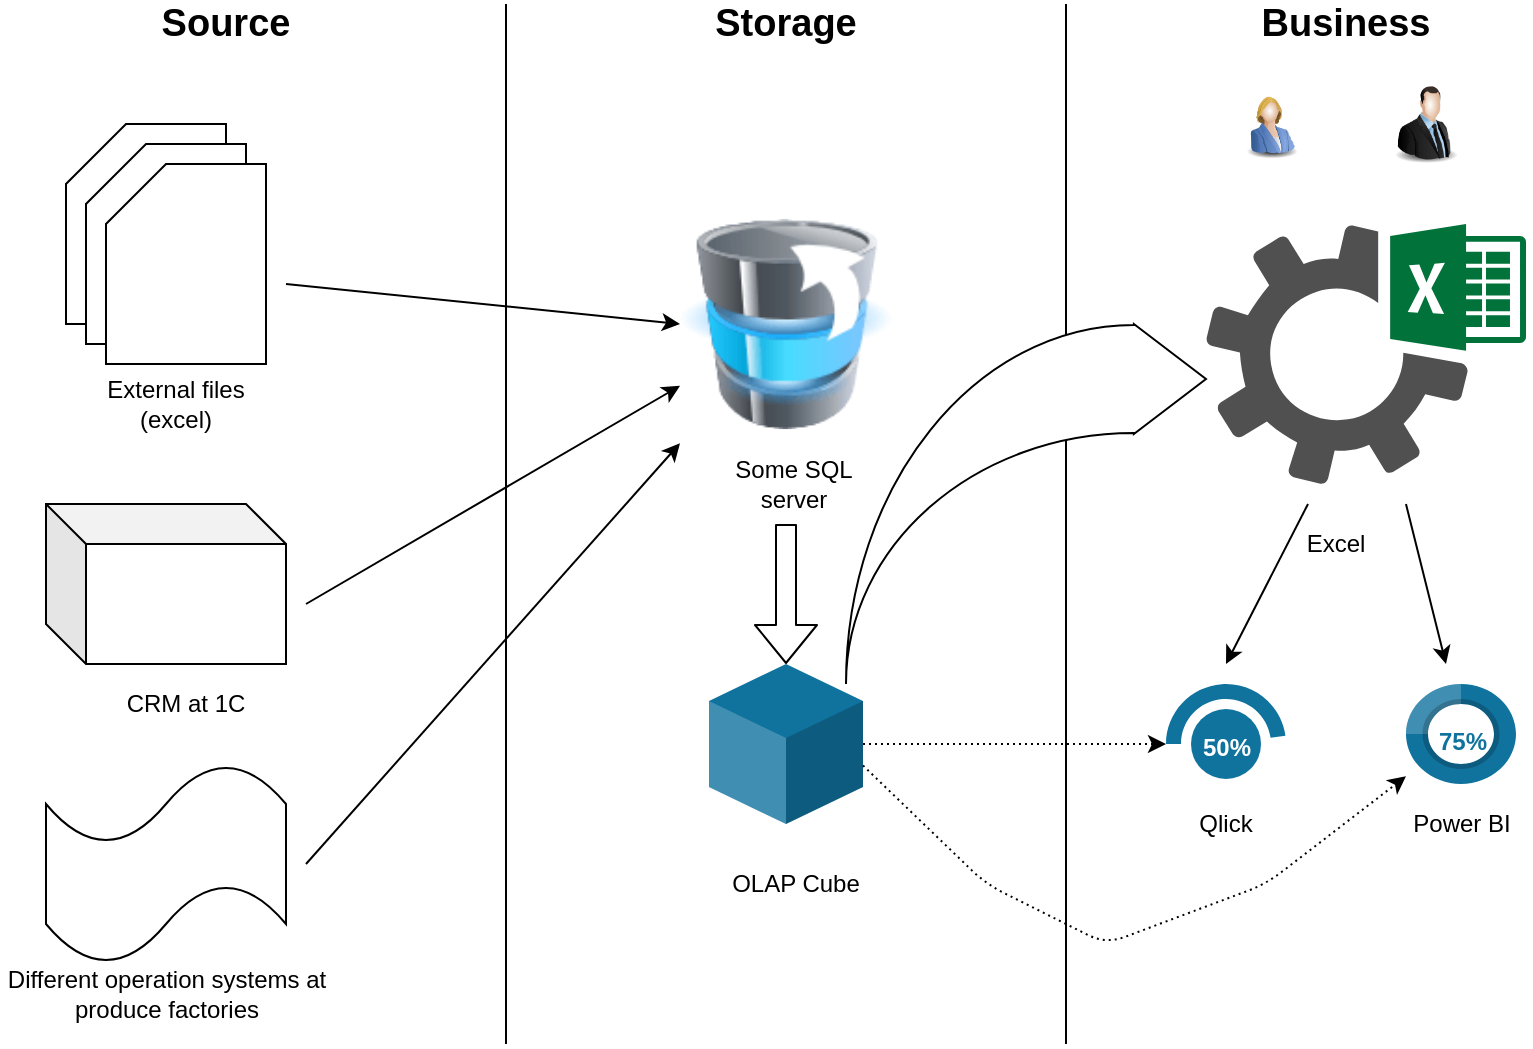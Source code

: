 <mxfile version="13.0.3" type="device"><diagram id="qLgPcgstFOX4bHSuLHmW" name="ver1"><mxGraphModel dx="1205" dy="696" grid="1" gridSize="10" guides="1" tooltips="1" connect="1" arrows="1" fold="1" page="1" pageScale="1" pageWidth="827" pageHeight="1169" math="0" shadow="0"><root><mxCell id="0"/><mxCell id="1" parent="0"/><mxCell id="WU0zYQMAotJec6LO6sY4-1" value="Source" style="text;html=1;strokeColor=none;fillColor=none;align=center;verticalAlign=middle;whiteSpace=wrap;rounded=0;fontSize=19;fontStyle=1" vertex="1" parent="1"><mxGeometry x="120" y="40" width="40" height="20" as="geometry"/></mxCell><mxCell id="WU0zYQMAotJec6LO6sY4-2" value="" style="endArrow=none;html=1;" edge="1" parent="1"><mxGeometry width="50" height="50" relative="1" as="geometry"><mxPoint x="280" y="560" as="sourcePoint"/><mxPoint x="280" y="40" as="targetPoint"/></mxGeometry></mxCell><mxCell id="WU0zYQMAotJec6LO6sY4-3" value="" style="endArrow=none;html=1;" edge="1" parent="1"><mxGeometry width="50" height="50" relative="1" as="geometry"><mxPoint x="560" y="560" as="sourcePoint"/><mxPoint x="560" y="40" as="targetPoint"/></mxGeometry></mxCell><mxCell id="WU0zYQMAotJec6LO6sY4-4" value="Storage" style="text;html=1;strokeColor=none;fillColor=none;align=center;verticalAlign=middle;whiteSpace=wrap;rounded=0;fontSize=19;fontStyle=1" vertex="1" parent="1"><mxGeometry x="400" y="40" width="40" height="20" as="geometry"/></mxCell><mxCell id="WU0zYQMAotJec6LO6sY4-5" value="Business" style="text;html=1;strokeColor=none;fillColor=none;align=center;verticalAlign=middle;whiteSpace=wrap;rounded=0;fontSize=19;fontStyle=1" vertex="1" parent="1"><mxGeometry x="680" y="40" width="40" height="20" as="geometry"/></mxCell><mxCell id="WU0zYQMAotJec6LO6sY4-9" value="" style="shape=card;whiteSpace=wrap;html=1;" vertex="1" parent="1"><mxGeometry x="60" y="100" width="80" height="100" as="geometry"/></mxCell><mxCell id="WU0zYQMAotJec6LO6sY4-10" value="" style="shape=card;whiteSpace=wrap;html=1;" vertex="1" parent="1"><mxGeometry x="70" y="110" width="80" height="100" as="geometry"/></mxCell><mxCell id="WU0zYQMAotJec6LO6sY4-11" value="" style="shape=card;whiteSpace=wrap;html=1;" vertex="1" parent="1"><mxGeometry x="80" y="120" width="80" height="100" as="geometry"/></mxCell><mxCell id="WU0zYQMAotJec6LO6sY4-12" value="External files (excel)" style="text;html=1;strokeColor=none;fillColor=none;align=center;verticalAlign=middle;whiteSpace=wrap;rounded=0;" vertex="1" parent="1"><mxGeometry x="70" y="230" width="90" height="20" as="geometry"/></mxCell><mxCell id="WU0zYQMAotJec6LO6sY4-14" value="" style="shape=cube;whiteSpace=wrap;html=1;boundedLbl=1;backgroundOutline=1;darkOpacity=0.05;darkOpacity2=0.1;" vertex="1" parent="1"><mxGeometry x="50" y="290" width="120" height="80" as="geometry"/></mxCell><mxCell id="WU0zYQMAotJec6LO6sY4-15" value="CRM at 1C" style="text;html=1;strokeColor=none;fillColor=none;align=center;verticalAlign=middle;whiteSpace=wrap;rounded=0;" vertex="1" parent="1"><mxGeometry x="75" y="380" width="90" height="20" as="geometry"/></mxCell><mxCell id="WU0zYQMAotJec6LO6sY4-16" value="Some SQL server" style="text;html=1;strokeColor=none;fillColor=none;align=center;verticalAlign=middle;whiteSpace=wrap;rounded=0;" vertex="1" parent="1"><mxGeometry x="388.5" y="270" width="70" height="20" as="geometry"/></mxCell><mxCell id="WU0zYQMAotJec6LO6sY4-17" value="" style="shape=tape;whiteSpace=wrap;html=1;" vertex="1" parent="1"><mxGeometry x="50" y="420" width="120" height="100" as="geometry"/></mxCell><mxCell id="WU0zYQMAotJec6LO6sY4-18" value="Different operation systems at produce factories" style="text;html=1;strokeColor=none;fillColor=none;align=center;verticalAlign=middle;whiteSpace=wrap;rounded=0;" vertex="1" parent="1"><mxGeometry x="27.5" y="520" width="165" height="30" as="geometry"/></mxCell><mxCell id="WU0zYQMAotJec6LO6sY4-20" value="OLAP Cube" style="text;html=1;strokeColor=none;fillColor=none;align=center;verticalAlign=middle;whiteSpace=wrap;rounded=0;" vertex="1" parent="1"><mxGeometry x="390" y="470" width="70" height="20" as="geometry"/></mxCell><mxCell id="WU0zYQMAotJec6LO6sY4-25" value="" style="pointerEvents=1;shadow=0;dashed=0;html=1;strokeColor=none;fillColor=#505050;labelPosition=center;verticalLabelPosition=bottom;verticalAlign=top;outlineConnect=0;align=center;shape=mxgraph.office.services.excel_services;" vertex="1" parent="1"><mxGeometry x="630" y="150" width="160" height="130" as="geometry"/></mxCell><mxCell id="WU0zYQMAotJec6LO6sY4-26" value="Excel" style="text;html=1;strokeColor=none;fillColor=none;align=center;verticalAlign=middle;whiteSpace=wrap;rounded=0;" vertex="1" parent="1"><mxGeometry x="660" y="300" width="70" height="20" as="geometry"/></mxCell><mxCell id="WU0zYQMAotJec6LO6sY4-27" value="" style="image;html=1;labelBackgroundColor=#ffffff;image=img/lib/clip_art/computers/Database_Move_Stack_128x128.png" vertex="1" parent="1"><mxGeometry x="367" y="130" width="106" height="140" as="geometry"/></mxCell><mxCell id="WU0zYQMAotJec6LO6sY4-29" value="" style="image;html=1;labelBackgroundColor=#ffffff;image=img/lib/clip_art/people/Suit_Woman_Blue_128x128.png" vertex="1" parent="1"><mxGeometry x="645" y="80" width="35" height="40" as="geometry"/></mxCell><mxCell id="WU0zYQMAotJec6LO6sY4-30" value="" style="image;html=1;labelBackgroundColor=#ffffff;image=img/lib/clip_art/people/Suit_Man_128x128.png" vertex="1" parent="1"><mxGeometry x="720" y="80" width="40" height="40" as="geometry"/></mxCell><mxCell id="WU0zYQMAotJec6LO6sY4-51" value="" style="verticalLabelPosition=bottom;verticalAlign=top;html=1;shape=mxgraph.infographic.shadedCube;isoAngle=15;fillColor=#10739E;strokeColor=none;" vertex="1" parent="1"><mxGeometry x="381.5" y="370" width="77" height="80" as="geometry"/></mxCell><mxCell id="WU0zYQMAotJec6LO6sY4-52" value="&lt;font style=&quot;font-size: 12px&quot;&gt;75%&lt;/font&gt;" style="verticalLabelPosition=middle;verticalAlign=middle;html=1;html=1;shape=mxgraph.infographic.partConcEllipse;fillColor=#10739E;strokeColor=none;startAngle=0;endAngle=0.75;arcWidth=0.4;fontSize=20;fontColor=#10739E;align=center;fontStyle=1;" vertex="1" parent="1"><mxGeometry x="730" y="380" width="55" height="50" as="geometry"/></mxCell><mxCell id="WU0zYQMAotJec6LO6sY4-54" value="Power BI" style="text;html=1;strokeColor=none;fillColor=none;align=center;verticalAlign=middle;whiteSpace=wrap;rounded=0;" vertex="1" parent="1"><mxGeometry x="722.5" y="440" width="70" height="20" as="geometry"/></mxCell><mxCell id="WU0zYQMAotJec6LO6sY4-55" value="&lt;font style=&quot;font-size: 12px&quot;&gt;50%&lt;/font&gt;" style="verticalLabelPosition=middle;verticalAlign=middle;html=1;shape=mxgraph.infographic.bendingArch;startAngle=0.75;endAngle=0.228;arcWidth=0.25;fillColor=#10739E;strokeColor=none;fontSize=19;fontColor=#FFFFFF;labelPosition=center;align=center;fontStyle=1" vertex="1" parent="1"><mxGeometry x="610" y="380" width="60" height="60" as="geometry"/></mxCell><mxCell id="WU0zYQMAotJec6LO6sY4-56" value="Qlick" style="text;html=1;strokeColor=none;fillColor=none;align=center;verticalAlign=middle;whiteSpace=wrap;rounded=0;" vertex="1" parent="1"><mxGeometry x="605" y="440" width="70" height="20" as="geometry"/></mxCell><mxCell id="WU0zYQMAotJec6LO6sY4-57" value="" style="endArrow=classic;html=1;" edge="1" parent="1" target="WU0zYQMAotJec6LO6sY4-27"><mxGeometry width="50" height="50" relative="1" as="geometry"><mxPoint x="180" y="470" as="sourcePoint"/><mxPoint x="450" y="290" as="targetPoint"/></mxGeometry></mxCell><mxCell id="WU0zYQMAotJec6LO6sY4-58" value="" style="endArrow=classic;html=1;" edge="1" parent="1" target="WU0zYQMAotJec6LO6sY4-27"><mxGeometry width="50" height="50" relative="1" as="geometry"><mxPoint x="180" y="340" as="sourcePoint"/><mxPoint x="450" y="290" as="targetPoint"/></mxGeometry></mxCell><mxCell id="WU0zYQMAotJec6LO6sY4-59" value="" style="endArrow=classic;html=1;entryX=0;entryY=0.5;entryDx=0;entryDy=0;" edge="1" parent="1" target="WU0zYQMAotJec6LO6sY4-27"><mxGeometry width="50" height="50" relative="1" as="geometry"><mxPoint x="170" y="180" as="sourcePoint"/><mxPoint x="450" y="290" as="targetPoint"/></mxGeometry></mxCell><mxCell id="WU0zYQMAotJec6LO6sY4-60" value="" style="shape=flexArrow;endArrow=classic;html=1;entryX=0.5;entryY=0;entryDx=0;entryDy=0;entryPerimeter=0;" edge="1" parent="1" target="WU0zYQMAotJec6LO6sY4-51"><mxGeometry width="50" height="50" relative="1" as="geometry"><mxPoint x="420" y="300" as="sourcePoint"/><mxPoint x="450" y="290" as="targetPoint"/></mxGeometry></mxCell><mxCell id="WU0zYQMAotJec6LO6sY4-61" value="" style="html=1;shadow=0;dashed=0;align=center;verticalAlign=middle;shape=mxgraph.arrows2.jumpInArrow;dy=27.03;dx=36.06;arrowHead=55;" vertex="1" parent="1"><mxGeometry x="450" y="200" width="180" height="180" as="geometry"/></mxCell><mxCell id="WU0zYQMAotJec6LO6sY4-63" value="" style="endArrow=classic;html=1;" edge="1" parent="1"><mxGeometry width="50" height="50" relative="1" as="geometry"><mxPoint x="681" y="290" as="sourcePoint"/><mxPoint x="640" y="370" as="targetPoint"/></mxGeometry></mxCell><mxCell id="WU0zYQMAotJec6LO6sY4-65" value="" style="endArrow=classic;html=1;" edge="1" parent="1"><mxGeometry width="50" height="50" relative="1" as="geometry"><mxPoint x="730" y="290" as="sourcePoint"/><mxPoint x="750" y="370" as="targetPoint"/></mxGeometry></mxCell><mxCell id="WU0zYQMAotJec6LO6sY4-66" value="" style="endArrow=classic;html=1;exitX=0;exitY=0;exitDx=77;exitDy=40;exitPerimeter=0;dashed=1;dashPattern=1 2;" edge="1" parent="1" source="WU0zYQMAotJec6LO6sY4-51" target="WU0zYQMAotJec6LO6sY4-55"><mxGeometry width="50" height="50" relative="1" as="geometry"><mxPoint x="400" y="340" as="sourcePoint"/><mxPoint x="450" y="290" as="targetPoint"/></mxGeometry></mxCell><mxCell id="WU0zYQMAotJec6LO6sY4-67" value="" style="endArrow=classic;html=1;exitX=0;exitY=0;exitDx=77;exitDy=50.757;exitPerimeter=0;dashed=1;dashPattern=1 2;" edge="1" parent="1" source="WU0zYQMAotJec6LO6sY4-51" target="WU0zYQMAotJec6LO6sY4-52"><mxGeometry width="50" height="50" relative="1" as="geometry"><mxPoint x="468.5" y="420" as="sourcePoint"/><mxPoint x="670" y="560" as="targetPoint"/><Array as="points"><mxPoint x="520" y="480"/><mxPoint x="580" y="510"/><mxPoint x="660" y="480"/></Array></mxGeometry></mxCell></root></mxGraphModel></diagram></mxfile>